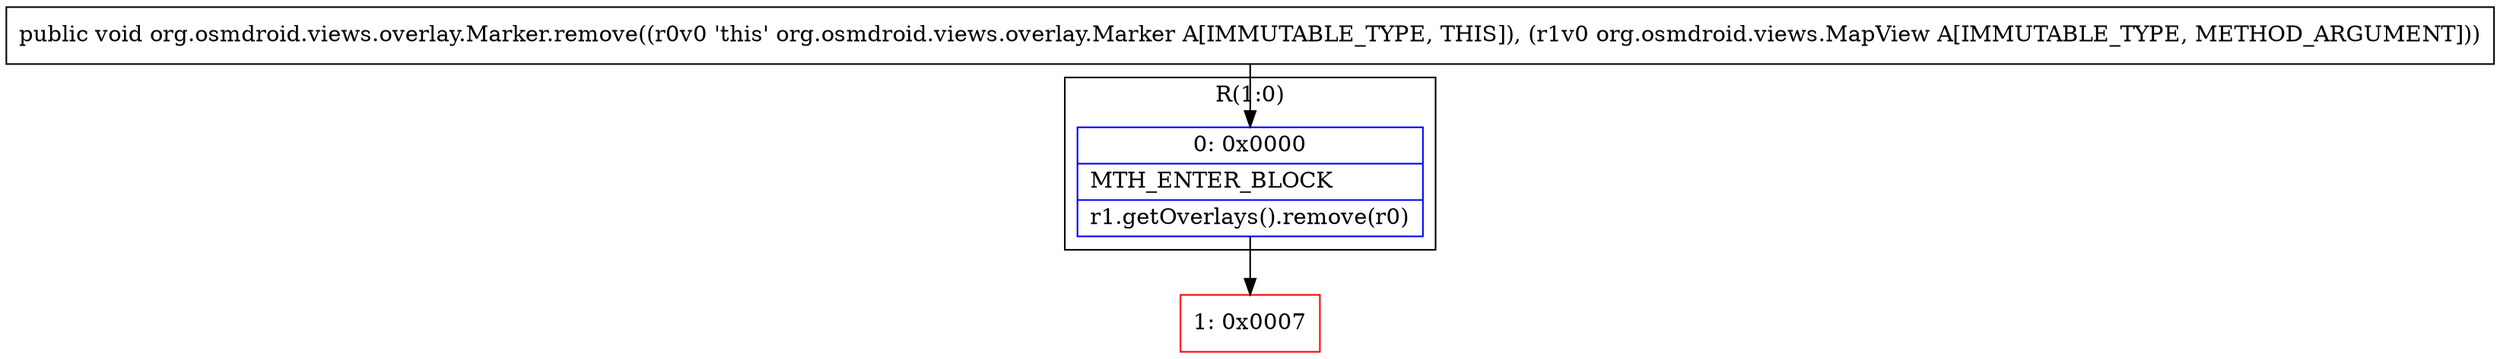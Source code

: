 digraph "CFG fororg.osmdroid.views.overlay.Marker.remove(Lorg\/osmdroid\/views\/MapView;)V" {
subgraph cluster_Region_1122622763 {
label = "R(1:0)";
node [shape=record,color=blue];
Node_0 [shape=record,label="{0\:\ 0x0000|MTH_ENTER_BLOCK\l|r1.getOverlays().remove(r0)\l}"];
}
Node_1 [shape=record,color=red,label="{1\:\ 0x0007}"];
MethodNode[shape=record,label="{public void org.osmdroid.views.overlay.Marker.remove((r0v0 'this' org.osmdroid.views.overlay.Marker A[IMMUTABLE_TYPE, THIS]), (r1v0 org.osmdroid.views.MapView A[IMMUTABLE_TYPE, METHOD_ARGUMENT])) }"];
MethodNode -> Node_0;
Node_0 -> Node_1;
}


